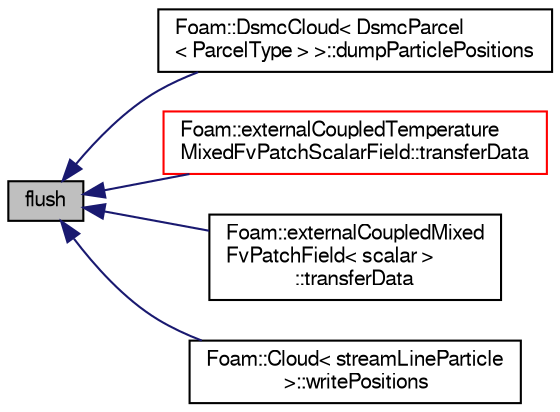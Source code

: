 digraph "flush"
{
  bgcolor="transparent";
  edge [fontname="FreeSans",fontsize="10",labelfontname="FreeSans",labelfontsize="10"];
  node [fontname="FreeSans",fontsize="10",shape=record];
  rankdir="LR";
  Node463 [label="flush",height=0.2,width=0.4,color="black", fillcolor="grey75", style="filled", fontcolor="black"];
  Node463 -> Node464 [dir="back",color="midnightblue",fontsize="10",style="solid",fontname="FreeSans"];
  Node464 [label="Foam::DsmcCloud\< DsmcParcel\l\< ParcelType \> \>::dumpParticlePositions",height=0.2,width=0.4,color="black",URL="$a23686.html#ae0b51405dc158e4fd5788231feaca161",tooltip="Dump particle positions to .obj file. "];
  Node463 -> Node465 [dir="back",color="midnightblue",fontsize="10",style="solid",fontname="FreeSans"];
  Node465 [label="Foam::externalCoupledTemperature\lMixedFvPatchScalarField::transferData",height=0.2,width=0.4,color="red",URL="$a30778.html#aaead10f96672ca2a1e5c291111cebf1e",tooltip="Transfer data for external source. "];
  Node463 -> Node469 [dir="back",color="midnightblue",fontsize="10",style="solid",fontname="FreeSans"];
  Node469 [label="Foam::externalCoupledMixed\lFvPatchField\< scalar \>\l::transferData",height=0.2,width=0.4,color="black",URL="$a22082.html#aaead10f96672ca2a1e5c291111cebf1e",tooltip="Transfer data for external source. "];
  Node463 -> Node470 [dir="back",color="midnightblue",fontsize="10",style="solid",fontname="FreeSans"];
  Node470 [label="Foam::Cloud\< streamLineParticle\l \>::writePositions",height=0.2,width=0.4,color="black",URL="$a23562.html#a401d999a5d96aca58b134ac47d0fba0f",tooltip="Write positions to <cloudName>_positions.obj file. "];
}
